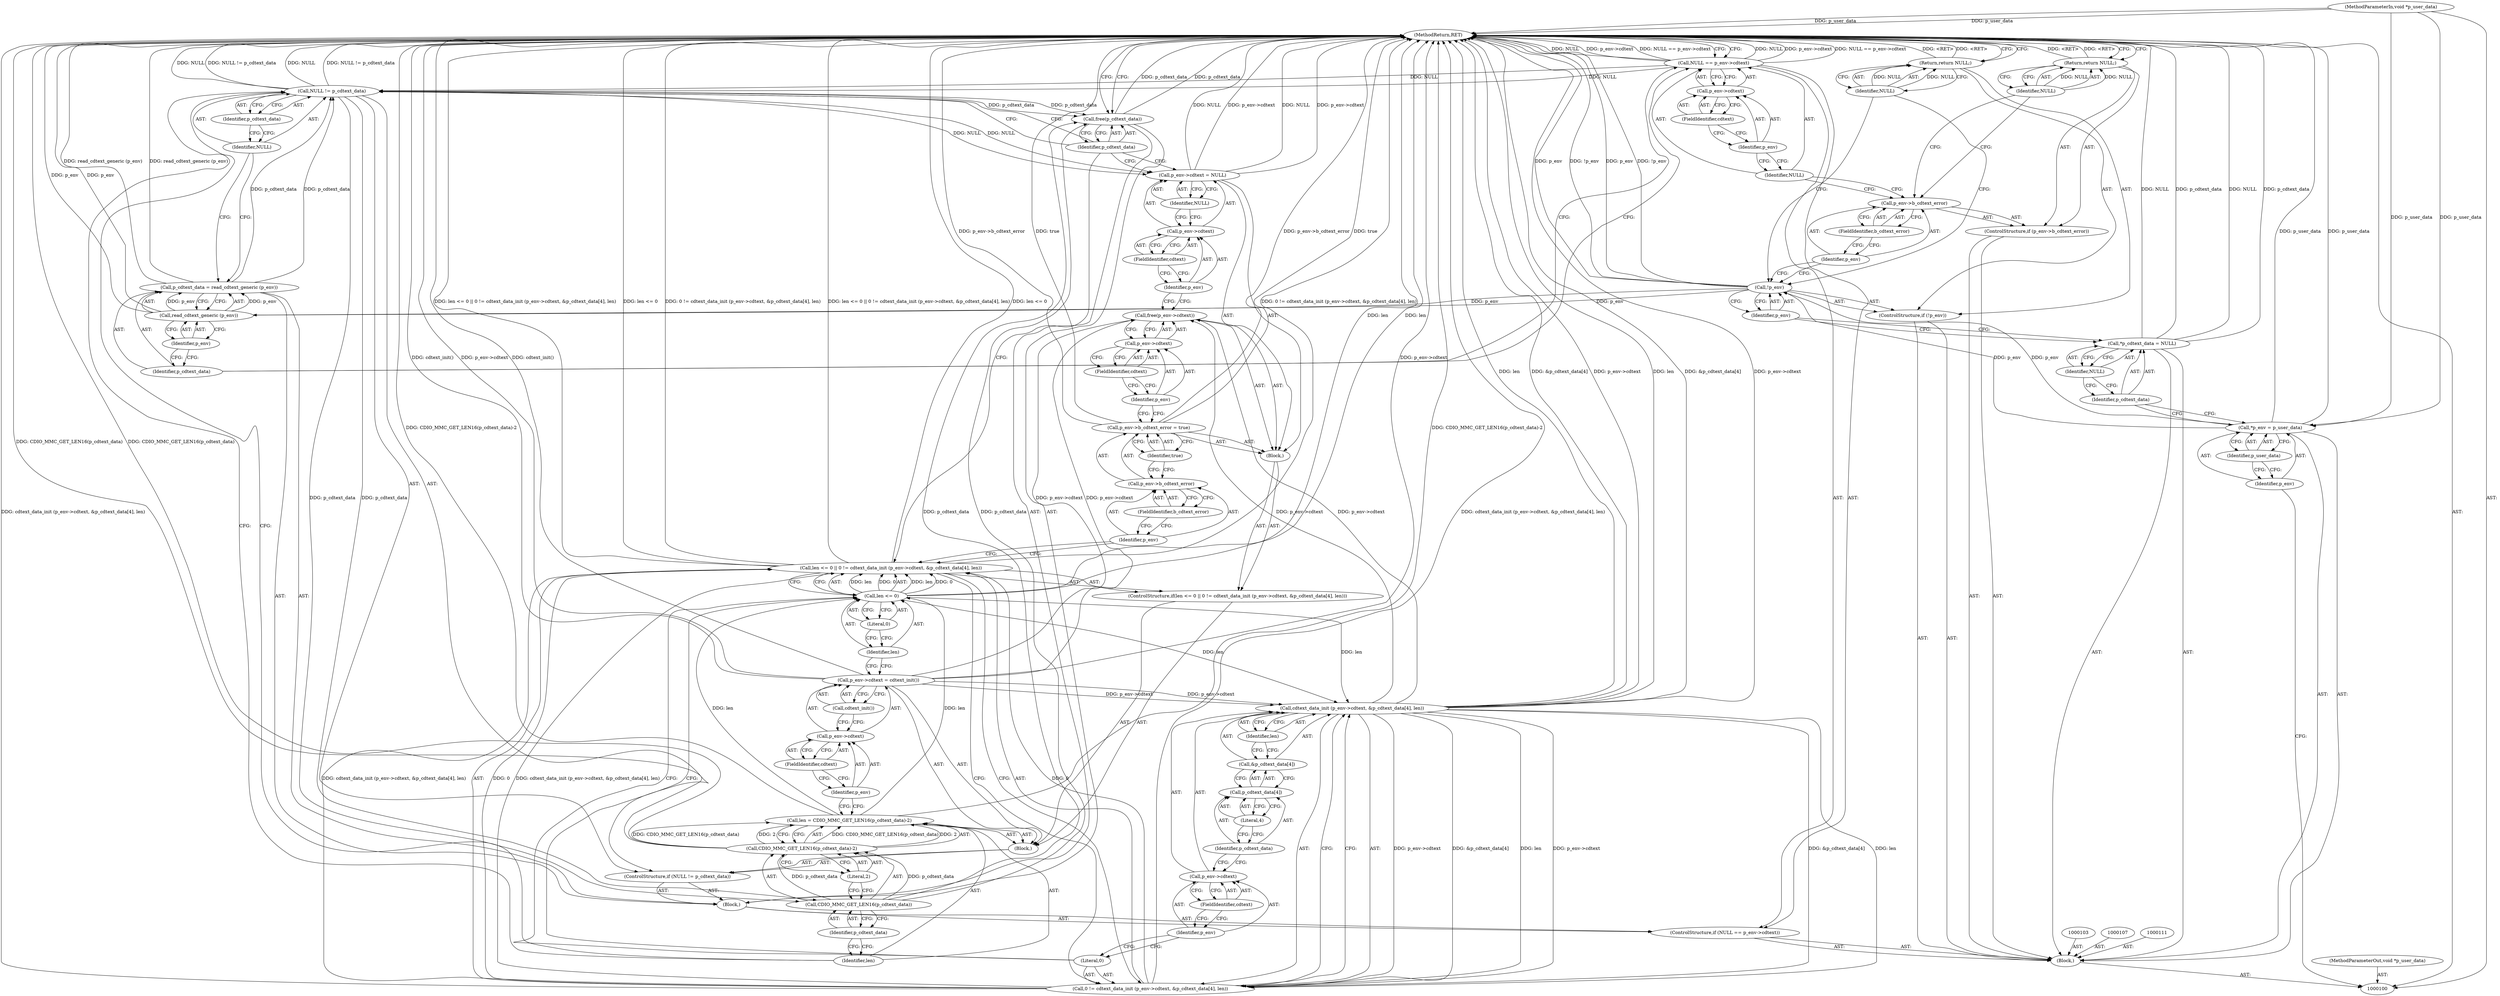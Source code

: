 digraph "0_savannah_f6f9c48fb40b8a1e8218799724b0b61a7161eb1d" {
"1000183" [label="(MethodReturn,RET)"];
"1000101" [label="(MethodParameterIn,void *p_user_data)"];
"1000261" [label="(MethodParameterOut,void *p_user_data)"];
"1000126" [label="(Call,p_env->cdtext)"];
"1000127" [label="(Identifier,p_env)"];
"1000123" [label="(ControlStructure,if (NULL == p_env->cdtext))"];
"1000128" [label="(FieldIdentifier,cdtext)"];
"1000129" [label="(Block,)"];
"1000124" [label="(Call,NULL == p_env->cdtext)"];
"1000125" [label="(Identifier,NULL)"];
"1000132" [label="(Call,read_cdtext_generic (p_env))"];
"1000130" [label="(Call,p_cdtext_data = read_cdtext_generic (p_env))"];
"1000131" [label="(Identifier,p_cdtext_data)"];
"1000133" [label="(Identifier,p_env)"];
"1000137" [label="(Identifier,p_cdtext_data)"];
"1000138" [label="(Block,)"];
"1000134" [label="(ControlStructure,if (NULL != p_cdtext_data))"];
"1000135" [label="(Call,NULL != p_cdtext_data)"];
"1000136" [label="(Identifier,NULL)"];
"1000141" [label="(Call,CDIO_MMC_GET_LEN16(p_cdtext_data)-2)"];
"1000142" [label="(Call,CDIO_MMC_GET_LEN16(p_cdtext_data))"];
"1000143" [label="(Identifier,p_cdtext_data)"];
"1000144" [label="(Literal,2)"];
"1000139" [label="(Call,len = CDIO_MMC_GET_LEN16(p_cdtext_data)-2)"];
"1000140" [label="(Identifier,len)"];
"1000148" [label="(FieldIdentifier,cdtext)"];
"1000149" [label="(Call,cdtext_init())"];
"1000145" [label="(Call,p_env->cdtext = cdtext_init())"];
"1000146" [label="(Call,p_env->cdtext)"];
"1000147" [label="(Identifier,p_env)"];
"1000151" [label="(Call,len <= 0 || 0 != cdtext_data_init (p_env->cdtext, &p_cdtext_data[4], len))"];
"1000152" [label="(Call,len <= 0)"];
"1000153" [label="(Identifier,len)"];
"1000154" [label="(Literal,0)"];
"1000155" [label="(Call,0 != cdtext_data_init (p_env->cdtext, &p_cdtext_data[4], len))"];
"1000156" [label="(Literal,0)"];
"1000157" [label="(Call,cdtext_data_init (p_env->cdtext, &p_cdtext_data[4], len))"];
"1000158" [label="(Call,p_env->cdtext)"];
"1000159" [label="(Identifier,p_env)"];
"1000160" [label="(FieldIdentifier,cdtext)"];
"1000161" [label="(Call,&p_cdtext_data[4])"];
"1000162" [label="(Call,p_cdtext_data[4])"];
"1000163" [label="(Identifier,p_cdtext_data)"];
"1000150" [label="(ControlStructure,if(len <= 0 || 0 != cdtext_data_init (p_env->cdtext, &p_cdtext_data[4], len)))"];
"1000164" [label="(Literal,4)"];
"1000165" [label="(Identifier,len)"];
"1000166" [label="(Block,)"];
"1000170" [label="(FieldIdentifier,b_cdtext_error)"];
"1000171" [label="(Identifier,true)"];
"1000167" [label="(Call,p_env->b_cdtext_error = true)"];
"1000168" [label="(Call,p_env->b_cdtext_error)"];
"1000169" [label="(Identifier,p_env)"];
"1000102" [label="(Block,)"];
"1000173" [label="(Call,p_env->cdtext)"];
"1000174" [label="(Identifier,p_env)"];
"1000175" [label="(FieldIdentifier,cdtext)"];
"1000172" [label="(Call,free(p_env->cdtext))"];
"1000179" [label="(FieldIdentifier,cdtext)"];
"1000180" [label="(Identifier,NULL)"];
"1000176" [label="(Call,p_env->cdtext = NULL)"];
"1000177" [label="(Call,p_env->cdtext)"];
"1000178" [label="(Identifier,p_env)"];
"1000182" [label="(Identifier,p_cdtext_data)"];
"1000181" [label="(Call,free(p_cdtext_data))"];
"1000104" [label="(Call,*p_env = p_user_data)"];
"1000105" [label="(Identifier,p_env)"];
"1000106" [label="(Identifier,p_user_data)"];
"1000108" [label="(Call,*p_cdtext_data = NULL)"];
"1000109" [label="(Identifier,p_cdtext_data)"];
"1000110" [label="(Identifier,NULL)"];
"1000115" [label="(Return,return NULL;)"];
"1000112" [label="(ControlStructure,if (!p_env))"];
"1000116" [label="(Identifier,NULL)"];
"1000113" [label="(Call,!p_env)"];
"1000114" [label="(Identifier,p_env)"];
"1000120" [label="(FieldIdentifier,b_cdtext_error)"];
"1000117" [label="(ControlStructure,if (p_env->b_cdtext_error))"];
"1000121" [label="(Return,return NULL;)"];
"1000122" [label="(Identifier,NULL)"];
"1000118" [label="(Call,p_env->b_cdtext_error)"];
"1000119" [label="(Identifier,p_env)"];
"1000183" -> "1000100"  [label="AST: "];
"1000183" -> "1000115"  [label="CFG: "];
"1000183" -> "1000121"  [label="CFG: "];
"1000183" -> "1000181"  [label="CFG: "];
"1000183" -> "1000124"  [label="CFG: "];
"1000121" -> "1000183"  [label="DDG: <RET>"];
"1000181" -> "1000183"  [label="DDG: p_cdtext_data"];
"1000124" -> "1000183"  [label="DDG: NULL"];
"1000124" -> "1000183"  [label="DDG: p_env->cdtext"];
"1000124" -> "1000183"  [label="DDG: NULL == p_env->cdtext"];
"1000151" -> "1000183"  [label="DDG: len <= 0 || 0 != cdtext_data_init (p_env->cdtext, &p_cdtext_data[4], len)"];
"1000151" -> "1000183"  [label="DDG: len <= 0"];
"1000151" -> "1000183"  [label="DDG: 0 != cdtext_data_init (p_env->cdtext, &p_cdtext_data[4], len)"];
"1000155" -> "1000183"  [label="DDG: cdtext_data_init (p_env->cdtext, &p_cdtext_data[4], len)"];
"1000113" -> "1000183"  [label="DDG: p_env"];
"1000113" -> "1000183"  [label="DDG: !p_env"];
"1000176" -> "1000183"  [label="DDG: NULL"];
"1000176" -> "1000183"  [label="DDG: p_env->cdtext"];
"1000152" -> "1000183"  [label="DDG: len"];
"1000132" -> "1000183"  [label="DDG: p_env"];
"1000145" -> "1000183"  [label="DDG: p_env->cdtext"];
"1000145" -> "1000183"  [label="DDG: cdtext_init()"];
"1000157" -> "1000183"  [label="DDG: &p_cdtext_data[4]"];
"1000157" -> "1000183"  [label="DDG: p_env->cdtext"];
"1000157" -> "1000183"  [label="DDG: len"];
"1000167" -> "1000183"  [label="DDG: p_env->b_cdtext_error"];
"1000167" -> "1000183"  [label="DDG: true"];
"1000141" -> "1000183"  [label="DDG: CDIO_MMC_GET_LEN16(p_cdtext_data)"];
"1000130" -> "1000183"  [label="DDG: read_cdtext_generic (p_env)"];
"1000139" -> "1000183"  [label="DDG: CDIO_MMC_GET_LEN16(p_cdtext_data)-2"];
"1000135" -> "1000183"  [label="DDG: NULL != p_cdtext_data"];
"1000135" -> "1000183"  [label="DDG: NULL"];
"1000101" -> "1000183"  [label="DDG: p_user_data"];
"1000108" -> "1000183"  [label="DDG: NULL"];
"1000108" -> "1000183"  [label="DDG: p_cdtext_data"];
"1000104" -> "1000183"  [label="DDG: p_user_data"];
"1000115" -> "1000183"  [label="DDG: <RET>"];
"1000101" -> "1000100"  [label="AST: "];
"1000101" -> "1000183"  [label="DDG: p_user_data"];
"1000101" -> "1000104"  [label="DDG: p_user_data"];
"1000261" -> "1000100"  [label="AST: "];
"1000126" -> "1000124"  [label="AST: "];
"1000126" -> "1000128"  [label="CFG: "];
"1000127" -> "1000126"  [label="AST: "];
"1000128" -> "1000126"  [label="AST: "];
"1000124" -> "1000126"  [label="CFG: "];
"1000127" -> "1000126"  [label="AST: "];
"1000127" -> "1000125"  [label="CFG: "];
"1000128" -> "1000127"  [label="CFG: "];
"1000123" -> "1000102"  [label="AST: "];
"1000124" -> "1000123"  [label="AST: "];
"1000129" -> "1000123"  [label="AST: "];
"1000128" -> "1000126"  [label="AST: "];
"1000128" -> "1000127"  [label="CFG: "];
"1000126" -> "1000128"  [label="CFG: "];
"1000129" -> "1000123"  [label="AST: "];
"1000130" -> "1000129"  [label="AST: "];
"1000134" -> "1000129"  [label="AST: "];
"1000181" -> "1000129"  [label="AST: "];
"1000124" -> "1000123"  [label="AST: "];
"1000124" -> "1000126"  [label="CFG: "];
"1000125" -> "1000124"  [label="AST: "];
"1000126" -> "1000124"  [label="AST: "];
"1000131" -> "1000124"  [label="CFG: "];
"1000183" -> "1000124"  [label="CFG: "];
"1000124" -> "1000183"  [label="DDG: NULL"];
"1000124" -> "1000183"  [label="DDG: p_env->cdtext"];
"1000124" -> "1000183"  [label="DDG: NULL == p_env->cdtext"];
"1000124" -> "1000135"  [label="DDG: NULL"];
"1000125" -> "1000124"  [label="AST: "];
"1000125" -> "1000118"  [label="CFG: "];
"1000127" -> "1000125"  [label="CFG: "];
"1000132" -> "1000130"  [label="AST: "];
"1000132" -> "1000133"  [label="CFG: "];
"1000133" -> "1000132"  [label="AST: "];
"1000130" -> "1000132"  [label="CFG: "];
"1000132" -> "1000183"  [label="DDG: p_env"];
"1000132" -> "1000130"  [label="DDG: p_env"];
"1000113" -> "1000132"  [label="DDG: p_env"];
"1000130" -> "1000129"  [label="AST: "];
"1000130" -> "1000132"  [label="CFG: "];
"1000131" -> "1000130"  [label="AST: "];
"1000132" -> "1000130"  [label="AST: "];
"1000136" -> "1000130"  [label="CFG: "];
"1000130" -> "1000183"  [label="DDG: read_cdtext_generic (p_env)"];
"1000132" -> "1000130"  [label="DDG: p_env"];
"1000130" -> "1000135"  [label="DDG: p_cdtext_data"];
"1000131" -> "1000130"  [label="AST: "];
"1000131" -> "1000124"  [label="CFG: "];
"1000133" -> "1000131"  [label="CFG: "];
"1000133" -> "1000132"  [label="AST: "];
"1000133" -> "1000131"  [label="CFG: "];
"1000132" -> "1000133"  [label="CFG: "];
"1000137" -> "1000135"  [label="AST: "];
"1000137" -> "1000136"  [label="CFG: "];
"1000135" -> "1000137"  [label="CFG: "];
"1000138" -> "1000134"  [label="AST: "];
"1000139" -> "1000138"  [label="AST: "];
"1000145" -> "1000138"  [label="AST: "];
"1000150" -> "1000138"  [label="AST: "];
"1000134" -> "1000129"  [label="AST: "];
"1000135" -> "1000134"  [label="AST: "];
"1000138" -> "1000134"  [label="AST: "];
"1000135" -> "1000134"  [label="AST: "];
"1000135" -> "1000137"  [label="CFG: "];
"1000136" -> "1000135"  [label="AST: "];
"1000137" -> "1000135"  [label="AST: "];
"1000140" -> "1000135"  [label="CFG: "];
"1000182" -> "1000135"  [label="CFG: "];
"1000135" -> "1000183"  [label="DDG: NULL != p_cdtext_data"];
"1000135" -> "1000183"  [label="DDG: NULL"];
"1000124" -> "1000135"  [label="DDG: NULL"];
"1000130" -> "1000135"  [label="DDG: p_cdtext_data"];
"1000135" -> "1000142"  [label="DDG: p_cdtext_data"];
"1000135" -> "1000176"  [label="DDG: NULL"];
"1000135" -> "1000181"  [label="DDG: p_cdtext_data"];
"1000136" -> "1000135"  [label="AST: "];
"1000136" -> "1000130"  [label="CFG: "];
"1000137" -> "1000136"  [label="CFG: "];
"1000141" -> "1000139"  [label="AST: "];
"1000141" -> "1000144"  [label="CFG: "];
"1000142" -> "1000141"  [label="AST: "];
"1000144" -> "1000141"  [label="AST: "];
"1000139" -> "1000141"  [label="CFG: "];
"1000141" -> "1000183"  [label="DDG: CDIO_MMC_GET_LEN16(p_cdtext_data)"];
"1000141" -> "1000139"  [label="DDG: CDIO_MMC_GET_LEN16(p_cdtext_data)"];
"1000141" -> "1000139"  [label="DDG: 2"];
"1000142" -> "1000141"  [label="DDG: p_cdtext_data"];
"1000142" -> "1000141"  [label="AST: "];
"1000142" -> "1000143"  [label="CFG: "];
"1000143" -> "1000142"  [label="AST: "];
"1000144" -> "1000142"  [label="CFG: "];
"1000142" -> "1000141"  [label="DDG: p_cdtext_data"];
"1000135" -> "1000142"  [label="DDG: p_cdtext_data"];
"1000142" -> "1000181"  [label="DDG: p_cdtext_data"];
"1000143" -> "1000142"  [label="AST: "];
"1000143" -> "1000140"  [label="CFG: "];
"1000142" -> "1000143"  [label="CFG: "];
"1000144" -> "1000141"  [label="AST: "];
"1000144" -> "1000142"  [label="CFG: "];
"1000141" -> "1000144"  [label="CFG: "];
"1000139" -> "1000138"  [label="AST: "];
"1000139" -> "1000141"  [label="CFG: "];
"1000140" -> "1000139"  [label="AST: "];
"1000141" -> "1000139"  [label="AST: "];
"1000147" -> "1000139"  [label="CFG: "];
"1000139" -> "1000183"  [label="DDG: CDIO_MMC_GET_LEN16(p_cdtext_data)-2"];
"1000141" -> "1000139"  [label="DDG: CDIO_MMC_GET_LEN16(p_cdtext_data)"];
"1000141" -> "1000139"  [label="DDG: 2"];
"1000139" -> "1000152"  [label="DDG: len"];
"1000140" -> "1000139"  [label="AST: "];
"1000140" -> "1000135"  [label="CFG: "];
"1000143" -> "1000140"  [label="CFG: "];
"1000148" -> "1000146"  [label="AST: "];
"1000148" -> "1000147"  [label="CFG: "];
"1000146" -> "1000148"  [label="CFG: "];
"1000149" -> "1000145"  [label="AST: "];
"1000149" -> "1000146"  [label="CFG: "];
"1000145" -> "1000149"  [label="CFG: "];
"1000145" -> "1000138"  [label="AST: "];
"1000145" -> "1000149"  [label="CFG: "];
"1000146" -> "1000145"  [label="AST: "];
"1000149" -> "1000145"  [label="AST: "];
"1000153" -> "1000145"  [label="CFG: "];
"1000145" -> "1000183"  [label="DDG: p_env->cdtext"];
"1000145" -> "1000183"  [label="DDG: cdtext_init()"];
"1000145" -> "1000157"  [label="DDG: p_env->cdtext"];
"1000145" -> "1000172"  [label="DDG: p_env->cdtext"];
"1000146" -> "1000145"  [label="AST: "];
"1000146" -> "1000148"  [label="CFG: "];
"1000147" -> "1000146"  [label="AST: "];
"1000148" -> "1000146"  [label="AST: "];
"1000149" -> "1000146"  [label="CFG: "];
"1000147" -> "1000146"  [label="AST: "];
"1000147" -> "1000139"  [label="CFG: "];
"1000148" -> "1000147"  [label="CFG: "];
"1000151" -> "1000150"  [label="AST: "];
"1000151" -> "1000152"  [label="CFG: "];
"1000151" -> "1000155"  [label="CFG: "];
"1000152" -> "1000151"  [label="AST: "];
"1000155" -> "1000151"  [label="AST: "];
"1000169" -> "1000151"  [label="CFG: "];
"1000182" -> "1000151"  [label="CFG: "];
"1000151" -> "1000183"  [label="DDG: len <= 0 || 0 != cdtext_data_init (p_env->cdtext, &p_cdtext_data[4], len)"];
"1000151" -> "1000183"  [label="DDG: len <= 0"];
"1000151" -> "1000183"  [label="DDG: 0 != cdtext_data_init (p_env->cdtext, &p_cdtext_data[4], len)"];
"1000152" -> "1000151"  [label="DDG: len"];
"1000152" -> "1000151"  [label="DDG: 0"];
"1000155" -> "1000151"  [label="DDG: 0"];
"1000155" -> "1000151"  [label="DDG: cdtext_data_init (p_env->cdtext, &p_cdtext_data[4], len)"];
"1000152" -> "1000151"  [label="AST: "];
"1000152" -> "1000154"  [label="CFG: "];
"1000153" -> "1000152"  [label="AST: "];
"1000154" -> "1000152"  [label="AST: "];
"1000156" -> "1000152"  [label="CFG: "];
"1000151" -> "1000152"  [label="CFG: "];
"1000152" -> "1000183"  [label="DDG: len"];
"1000152" -> "1000151"  [label="DDG: len"];
"1000152" -> "1000151"  [label="DDG: 0"];
"1000139" -> "1000152"  [label="DDG: len"];
"1000152" -> "1000157"  [label="DDG: len"];
"1000153" -> "1000152"  [label="AST: "];
"1000153" -> "1000145"  [label="CFG: "];
"1000154" -> "1000153"  [label="CFG: "];
"1000154" -> "1000152"  [label="AST: "];
"1000154" -> "1000153"  [label="CFG: "];
"1000152" -> "1000154"  [label="CFG: "];
"1000155" -> "1000151"  [label="AST: "];
"1000155" -> "1000157"  [label="CFG: "];
"1000156" -> "1000155"  [label="AST: "];
"1000157" -> "1000155"  [label="AST: "];
"1000151" -> "1000155"  [label="CFG: "];
"1000155" -> "1000183"  [label="DDG: cdtext_data_init (p_env->cdtext, &p_cdtext_data[4], len)"];
"1000155" -> "1000151"  [label="DDG: 0"];
"1000155" -> "1000151"  [label="DDG: cdtext_data_init (p_env->cdtext, &p_cdtext_data[4], len)"];
"1000157" -> "1000155"  [label="DDG: p_env->cdtext"];
"1000157" -> "1000155"  [label="DDG: &p_cdtext_data[4]"];
"1000157" -> "1000155"  [label="DDG: len"];
"1000156" -> "1000155"  [label="AST: "];
"1000156" -> "1000152"  [label="CFG: "];
"1000159" -> "1000156"  [label="CFG: "];
"1000157" -> "1000155"  [label="AST: "];
"1000157" -> "1000165"  [label="CFG: "];
"1000158" -> "1000157"  [label="AST: "];
"1000161" -> "1000157"  [label="AST: "];
"1000165" -> "1000157"  [label="AST: "];
"1000155" -> "1000157"  [label="CFG: "];
"1000157" -> "1000183"  [label="DDG: &p_cdtext_data[4]"];
"1000157" -> "1000183"  [label="DDG: p_env->cdtext"];
"1000157" -> "1000183"  [label="DDG: len"];
"1000157" -> "1000155"  [label="DDG: p_env->cdtext"];
"1000157" -> "1000155"  [label="DDG: &p_cdtext_data[4]"];
"1000157" -> "1000155"  [label="DDG: len"];
"1000145" -> "1000157"  [label="DDG: p_env->cdtext"];
"1000152" -> "1000157"  [label="DDG: len"];
"1000157" -> "1000172"  [label="DDG: p_env->cdtext"];
"1000158" -> "1000157"  [label="AST: "];
"1000158" -> "1000160"  [label="CFG: "];
"1000159" -> "1000158"  [label="AST: "];
"1000160" -> "1000158"  [label="AST: "];
"1000163" -> "1000158"  [label="CFG: "];
"1000159" -> "1000158"  [label="AST: "];
"1000159" -> "1000156"  [label="CFG: "];
"1000160" -> "1000159"  [label="CFG: "];
"1000160" -> "1000158"  [label="AST: "];
"1000160" -> "1000159"  [label="CFG: "];
"1000158" -> "1000160"  [label="CFG: "];
"1000161" -> "1000157"  [label="AST: "];
"1000161" -> "1000162"  [label="CFG: "];
"1000162" -> "1000161"  [label="AST: "];
"1000165" -> "1000161"  [label="CFG: "];
"1000162" -> "1000161"  [label="AST: "];
"1000162" -> "1000164"  [label="CFG: "];
"1000163" -> "1000162"  [label="AST: "];
"1000164" -> "1000162"  [label="AST: "];
"1000161" -> "1000162"  [label="CFG: "];
"1000163" -> "1000162"  [label="AST: "];
"1000163" -> "1000158"  [label="CFG: "];
"1000164" -> "1000163"  [label="CFG: "];
"1000150" -> "1000138"  [label="AST: "];
"1000151" -> "1000150"  [label="AST: "];
"1000166" -> "1000150"  [label="AST: "];
"1000164" -> "1000162"  [label="AST: "];
"1000164" -> "1000163"  [label="CFG: "];
"1000162" -> "1000164"  [label="CFG: "];
"1000165" -> "1000157"  [label="AST: "];
"1000165" -> "1000161"  [label="CFG: "];
"1000157" -> "1000165"  [label="CFG: "];
"1000166" -> "1000150"  [label="AST: "];
"1000167" -> "1000166"  [label="AST: "];
"1000172" -> "1000166"  [label="AST: "];
"1000176" -> "1000166"  [label="AST: "];
"1000170" -> "1000168"  [label="AST: "];
"1000170" -> "1000169"  [label="CFG: "];
"1000168" -> "1000170"  [label="CFG: "];
"1000171" -> "1000167"  [label="AST: "];
"1000171" -> "1000168"  [label="CFG: "];
"1000167" -> "1000171"  [label="CFG: "];
"1000167" -> "1000166"  [label="AST: "];
"1000167" -> "1000171"  [label="CFG: "];
"1000168" -> "1000167"  [label="AST: "];
"1000171" -> "1000167"  [label="AST: "];
"1000174" -> "1000167"  [label="CFG: "];
"1000167" -> "1000183"  [label="DDG: p_env->b_cdtext_error"];
"1000167" -> "1000183"  [label="DDG: true"];
"1000168" -> "1000167"  [label="AST: "];
"1000168" -> "1000170"  [label="CFG: "];
"1000169" -> "1000168"  [label="AST: "];
"1000170" -> "1000168"  [label="AST: "];
"1000171" -> "1000168"  [label="CFG: "];
"1000169" -> "1000168"  [label="AST: "];
"1000169" -> "1000151"  [label="CFG: "];
"1000170" -> "1000169"  [label="CFG: "];
"1000102" -> "1000100"  [label="AST: "];
"1000103" -> "1000102"  [label="AST: "];
"1000104" -> "1000102"  [label="AST: "];
"1000107" -> "1000102"  [label="AST: "];
"1000108" -> "1000102"  [label="AST: "];
"1000111" -> "1000102"  [label="AST: "];
"1000112" -> "1000102"  [label="AST: "];
"1000117" -> "1000102"  [label="AST: "];
"1000123" -> "1000102"  [label="AST: "];
"1000173" -> "1000172"  [label="AST: "];
"1000173" -> "1000175"  [label="CFG: "];
"1000174" -> "1000173"  [label="AST: "];
"1000175" -> "1000173"  [label="AST: "];
"1000172" -> "1000173"  [label="CFG: "];
"1000174" -> "1000173"  [label="AST: "];
"1000174" -> "1000167"  [label="CFG: "];
"1000175" -> "1000174"  [label="CFG: "];
"1000175" -> "1000173"  [label="AST: "];
"1000175" -> "1000174"  [label="CFG: "];
"1000173" -> "1000175"  [label="CFG: "];
"1000172" -> "1000166"  [label="AST: "];
"1000172" -> "1000173"  [label="CFG: "];
"1000173" -> "1000172"  [label="AST: "];
"1000178" -> "1000172"  [label="CFG: "];
"1000157" -> "1000172"  [label="DDG: p_env->cdtext"];
"1000145" -> "1000172"  [label="DDG: p_env->cdtext"];
"1000179" -> "1000177"  [label="AST: "];
"1000179" -> "1000178"  [label="CFG: "];
"1000177" -> "1000179"  [label="CFG: "];
"1000180" -> "1000176"  [label="AST: "];
"1000180" -> "1000177"  [label="CFG: "];
"1000176" -> "1000180"  [label="CFG: "];
"1000176" -> "1000166"  [label="AST: "];
"1000176" -> "1000180"  [label="CFG: "];
"1000177" -> "1000176"  [label="AST: "];
"1000180" -> "1000176"  [label="AST: "];
"1000182" -> "1000176"  [label="CFG: "];
"1000176" -> "1000183"  [label="DDG: NULL"];
"1000176" -> "1000183"  [label="DDG: p_env->cdtext"];
"1000135" -> "1000176"  [label="DDG: NULL"];
"1000177" -> "1000176"  [label="AST: "];
"1000177" -> "1000179"  [label="CFG: "];
"1000178" -> "1000177"  [label="AST: "];
"1000179" -> "1000177"  [label="AST: "];
"1000180" -> "1000177"  [label="CFG: "];
"1000178" -> "1000177"  [label="AST: "];
"1000178" -> "1000172"  [label="CFG: "];
"1000179" -> "1000178"  [label="CFG: "];
"1000182" -> "1000181"  [label="AST: "];
"1000182" -> "1000176"  [label="CFG: "];
"1000181" -> "1000182"  [label="CFG: "];
"1000182" -> "1000135"  [label="CFG: "];
"1000181" -> "1000129"  [label="AST: "];
"1000181" -> "1000182"  [label="CFG: "];
"1000182" -> "1000181"  [label="AST: "];
"1000183" -> "1000181"  [label="CFG: "];
"1000181" -> "1000183"  [label="DDG: p_cdtext_data"];
"1000142" -> "1000181"  [label="DDG: p_cdtext_data"];
"1000135" -> "1000181"  [label="DDG: p_cdtext_data"];
"1000104" -> "1000102"  [label="AST: "];
"1000104" -> "1000106"  [label="CFG: "];
"1000105" -> "1000104"  [label="AST: "];
"1000106" -> "1000104"  [label="AST: "];
"1000109" -> "1000104"  [label="CFG: "];
"1000104" -> "1000183"  [label="DDG: p_user_data"];
"1000101" -> "1000104"  [label="DDG: p_user_data"];
"1000104" -> "1000113"  [label="DDG: p_env"];
"1000105" -> "1000104"  [label="AST: "];
"1000105" -> "1000100"  [label="CFG: "];
"1000106" -> "1000105"  [label="CFG: "];
"1000106" -> "1000104"  [label="AST: "];
"1000106" -> "1000105"  [label="CFG: "];
"1000104" -> "1000106"  [label="CFG: "];
"1000108" -> "1000102"  [label="AST: "];
"1000108" -> "1000110"  [label="CFG: "];
"1000109" -> "1000108"  [label="AST: "];
"1000110" -> "1000108"  [label="AST: "];
"1000114" -> "1000108"  [label="CFG: "];
"1000108" -> "1000183"  [label="DDG: NULL"];
"1000108" -> "1000183"  [label="DDG: p_cdtext_data"];
"1000109" -> "1000108"  [label="AST: "];
"1000109" -> "1000104"  [label="CFG: "];
"1000110" -> "1000109"  [label="CFG: "];
"1000110" -> "1000108"  [label="AST: "];
"1000110" -> "1000109"  [label="CFG: "];
"1000108" -> "1000110"  [label="CFG: "];
"1000115" -> "1000112"  [label="AST: "];
"1000115" -> "1000116"  [label="CFG: "];
"1000116" -> "1000115"  [label="AST: "];
"1000183" -> "1000115"  [label="CFG: "];
"1000115" -> "1000183"  [label="DDG: <RET>"];
"1000116" -> "1000115"  [label="DDG: NULL"];
"1000112" -> "1000102"  [label="AST: "];
"1000113" -> "1000112"  [label="AST: "];
"1000115" -> "1000112"  [label="AST: "];
"1000116" -> "1000115"  [label="AST: "];
"1000116" -> "1000113"  [label="CFG: "];
"1000115" -> "1000116"  [label="CFG: "];
"1000116" -> "1000115"  [label="DDG: NULL"];
"1000113" -> "1000112"  [label="AST: "];
"1000113" -> "1000114"  [label="CFG: "];
"1000114" -> "1000113"  [label="AST: "];
"1000116" -> "1000113"  [label="CFG: "];
"1000119" -> "1000113"  [label="CFG: "];
"1000113" -> "1000183"  [label="DDG: p_env"];
"1000113" -> "1000183"  [label="DDG: !p_env"];
"1000104" -> "1000113"  [label="DDG: p_env"];
"1000113" -> "1000132"  [label="DDG: p_env"];
"1000114" -> "1000113"  [label="AST: "];
"1000114" -> "1000108"  [label="CFG: "];
"1000113" -> "1000114"  [label="CFG: "];
"1000120" -> "1000118"  [label="AST: "];
"1000120" -> "1000119"  [label="CFG: "];
"1000118" -> "1000120"  [label="CFG: "];
"1000117" -> "1000102"  [label="AST: "];
"1000118" -> "1000117"  [label="AST: "];
"1000121" -> "1000117"  [label="AST: "];
"1000121" -> "1000117"  [label="AST: "];
"1000121" -> "1000122"  [label="CFG: "];
"1000122" -> "1000121"  [label="AST: "];
"1000183" -> "1000121"  [label="CFG: "];
"1000121" -> "1000183"  [label="DDG: <RET>"];
"1000122" -> "1000121"  [label="DDG: NULL"];
"1000122" -> "1000121"  [label="AST: "];
"1000122" -> "1000118"  [label="CFG: "];
"1000121" -> "1000122"  [label="CFG: "];
"1000122" -> "1000121"  [label="DDG: NULL"];
"1000118" -> "1000117"  [label="AST: "];
"1000118" -> "1000120"  [label="CFG: "];
"1000119" -> "1000118"  [label="AST: "];
"1000120" -> "1000118"  [label="AST: "];
"1000122" -> "1000118"  [label="CFG: "];
"1000125" -> "1000118"  [label="CFG: "];
"1000119" -> "1000118"  [label="AST: "];
"1000119" -> "1000113"  [label="CFG: "];
"1000120" -> "1000119"  [label="CFG: "];
}

